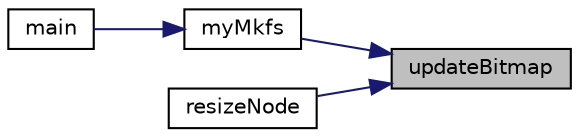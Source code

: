 digraph "updateBitmap"
{
 // LATEX_PDF_SIZE
  edge [fontname="Helvetica",fontsize="10",labelfontname="Helvetica",labelfontsize="10"];
  node [fontname="Helvetica",fontsize="10",shape=record];
  rankdir="RL";
  Node1 [label="updateBitmap",height=0.2,width=0.4,color="black", fillcolor="grey75", style="filled", fontcolor="black",tooltip="Writes all the information of the bitmap into the backup file."];
  Node1 -> Node2 [dir="back",color="midnightblue",fontsize="10",style="solid",fontname="Helvetica"];
  Node2 [label="myMkfs",height=0.2,width=0.4,color="black", fillcolor="white", style="filled",URL="$my_f_s_8c.html#abec067f366fe2fae1a42695546914bd7",tooltip="Formats the current disk. Saves all the bitmap, super block and the directory."];
  Node2 -> Node3 [dir="back",color="midnightblue",fontsize="10",style="solid",fontname="Helvetica"];
  Node3 [label="main",height=0.2,width=0.4,color="black", fillcolor="white", style="filled",URL="$_my_file_system_8c.html#a3c04138a5bfe5d72780bb7e82a18e627",tooltip=" "];
  Node1 -> Node4 [dir="back",color="midnightblue",fontsize="10",style="solid",fontname="Helvetica"];
  Node4 [label="resizeNode",height=0.2,width=0.4,color="black", fillcolor="white", style="filled",URL="$fuse_lib_8c.html#a843c835f592322d0dc24333633f96442",tooltip="Modifies the data size originally reserved by an inode, reserving or removing space if needed."];
}
